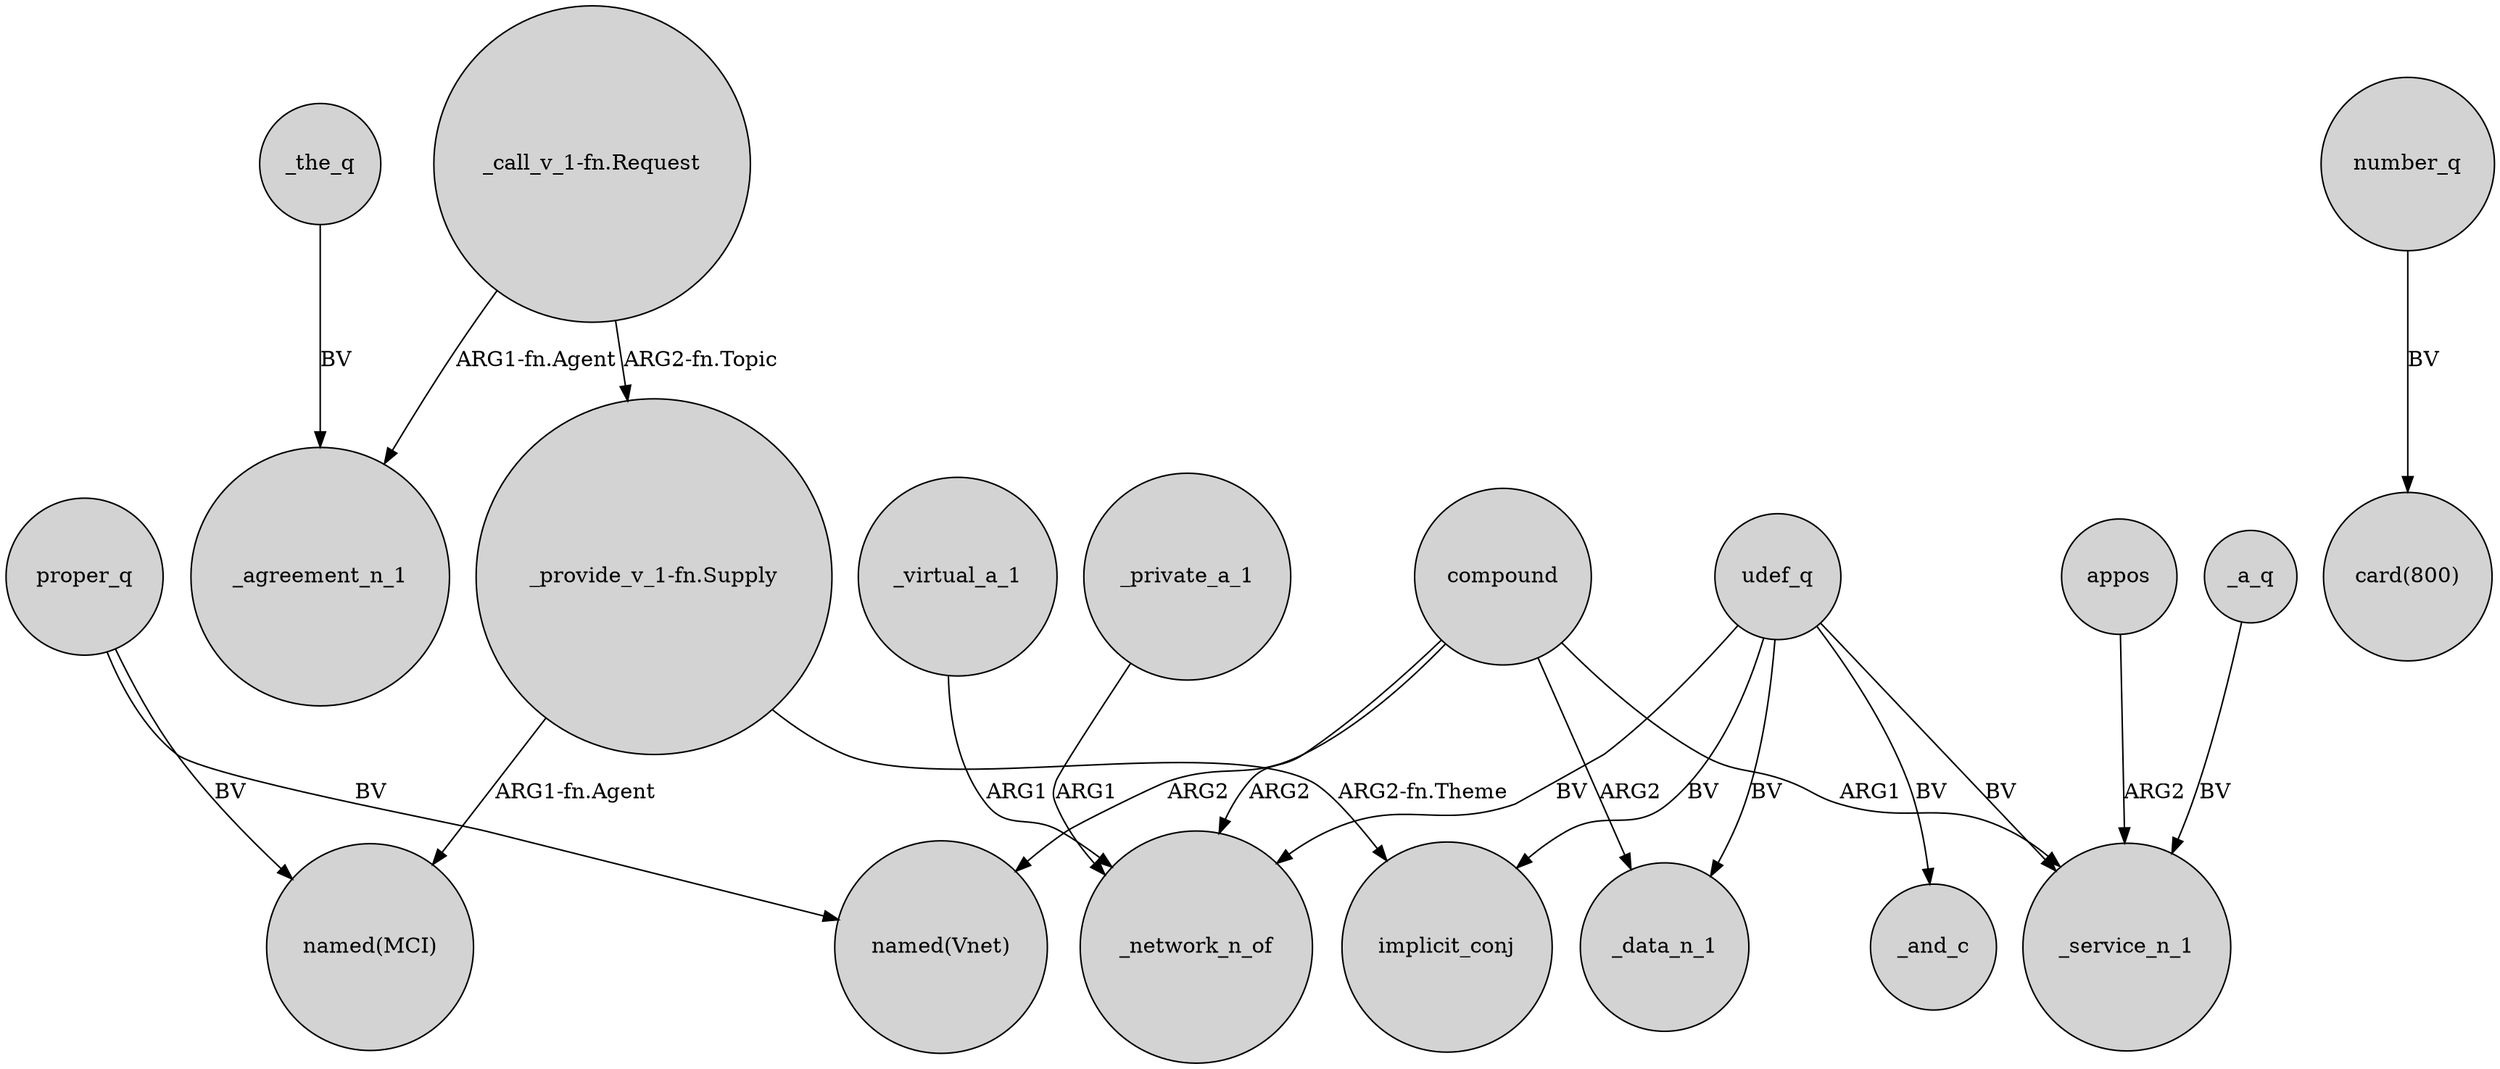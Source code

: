 digraph {
	node [shape=circle style=filled]
	_virtual_a_1 -> _network_n_of [label=ARG1]
	number_q -> "card(800)" [label=BV]
	proper_q -> "named(MCI)" [label=BV]
	"_provide_v_1-fn.Supply" -> implicit_conj [label="ARG2-fn.Theme"]
	"_call_v_1-fn.Request" -> _agreement_n_1 [label="ARG1-fn.Agent"]
	udef_q -> implicit_conj [label=BV]
	"_provide_v_1-fn.Supply" -> "named(MCI)" [label="ARG1-fn.Agent"]
	appos -> _service_n_1 [label=ARG2]
	_the_q -> _agreement_n_1 [label=BV]
	udef_q -> _data_n_1 [label=BV]
	udef_q -> _service_n_1 [label=BV]
	_a_q -> _service_n_1 [label=BV]
	"_call_v_1-fn.Request" -> "_provide_v_1-fn.Supply" [label="ARG2-fn.Topic"]
	compound -> _network_n_of [label=ARG2]
	_private_a_1 -> _network_n_of [label=ARG1]
	proper_q -> "named(Vnet)" [label=BV]
	udef_q -> _and_c [label=BV]
	compound -> "named(Vnet)" [label=ARG2]
	compound -> _service_n_1 [label=ARG1]
	compound -> _data_n_1 [label=ARG2]
	udef_q -> _network_n_of [label=BV]
}
